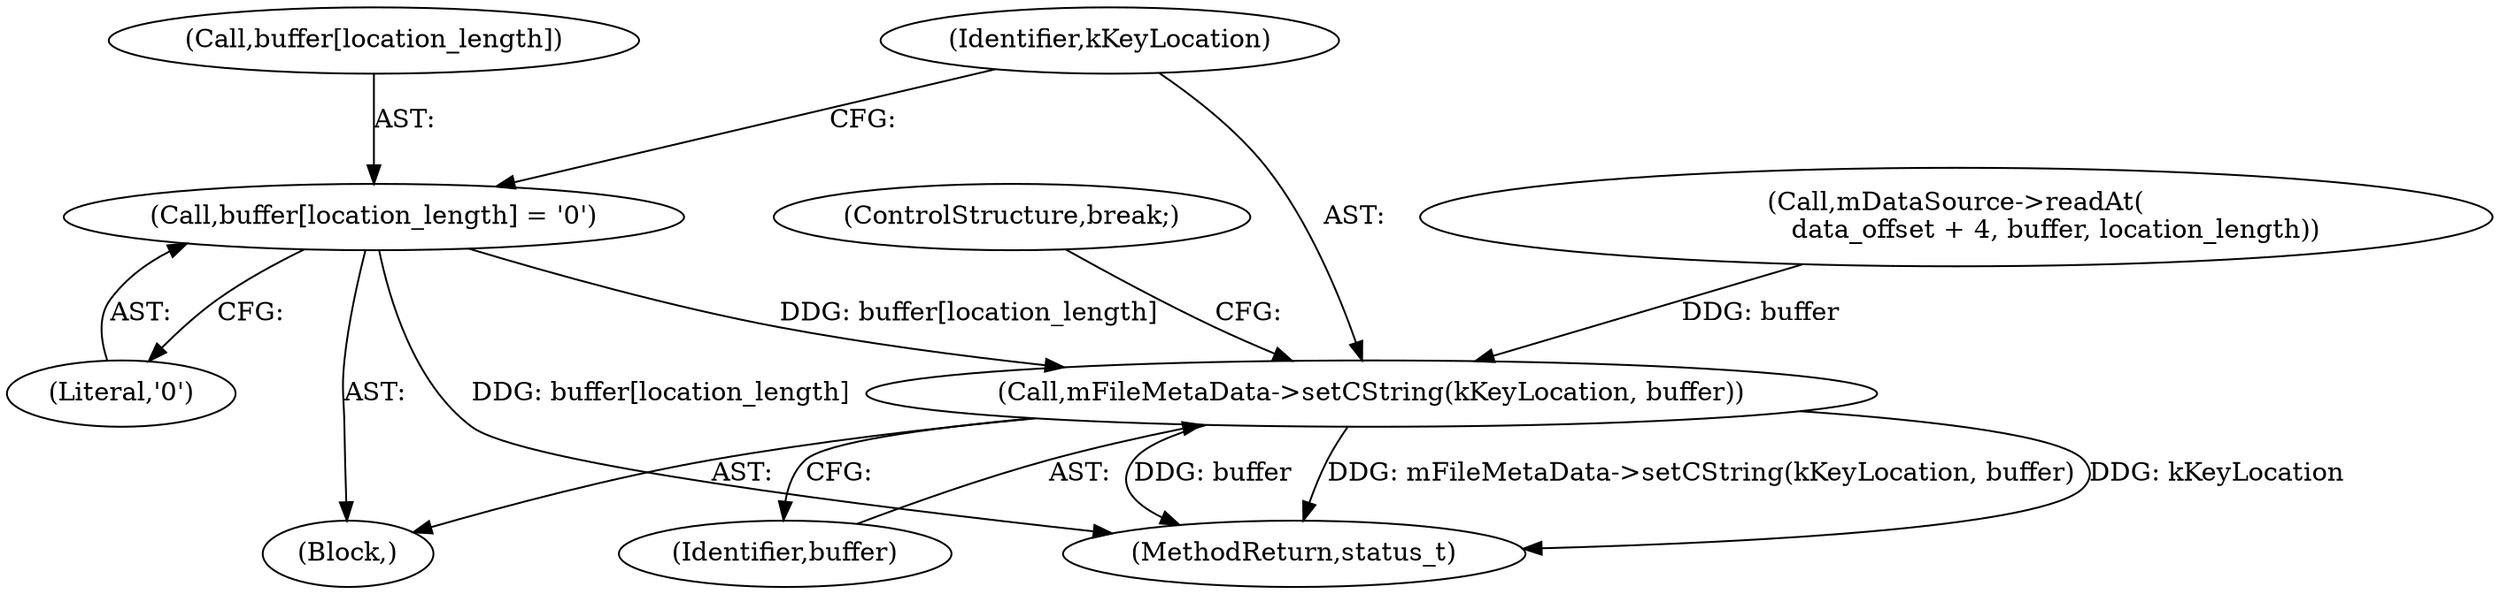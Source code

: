 digraph "0_Android_e7142a0703bc93f75e213e96ebc19000022afed9@array" {
"1002227" [label="(Call,buffer[location_length] = '\0')"];
"1002232" [label="(Call,mFileMetaData->setCString(kKeyLocation, buffer))"];
"1002235" [label="(ControlStructure,break;)"];
"1002231" [label="(Literal,'\0')"];
"1002233" [label="(Identifier,kKeyLocation)"];
"1002217" [label="(Call,mDataSource->readAt(\n                        data_offset + 4, buffer, location_length))"];
"1002234" [label="(Identifier,buffer)"];
"1002227" [label="(Call,buffer[location_length] = '\0')"];
"1002228" [label="(Call,buffer[location_length])"];
"1002186" [label="(Block,)"];
"1003275" [label="(MethodReturn,status_t)"];
"1002232" [label="(Call,mFileMetaData->setCString(kKeyLocation, buffer))"];
"1002227" -> "1002186"  [label="AST: "];
"1002227" -> "1002231"  [label="CFG: "];
"1002228" -> "1002227"  [label="AST: "];
"1002231" -> "1002227"  [label="AST: "];
"1002233" -> "1002227"  [label="CFG: "];
"1002227" -> "1003275"  [label="DDG: buffer[location_length]"];
"1002227" -> "1002232"  [label="DDG: buffer[location_length]"];
"1002232" -> "1002186"  [label="AST: "];
"1002232" -> "1002234"  [label="CFG: "];
"1002233" -> "1002232"  [label="AST: "];
"1002234" -> "1002232"  [label="AST: "];
"1002235" -> "1002232"  [label="CFG: "];
"1002232" -> "1003275"  [label="DDG: kKeyLocation"];
"1002232" -> "1003275"  [label="DDG: buffer"];
"1002232" -> "1003275"  [label="DDG: mFileMetaData->setCString(kKeyLocation, buffer)"];
"1002217" -> "1002232"  [label="DDG: buffer"];
}
